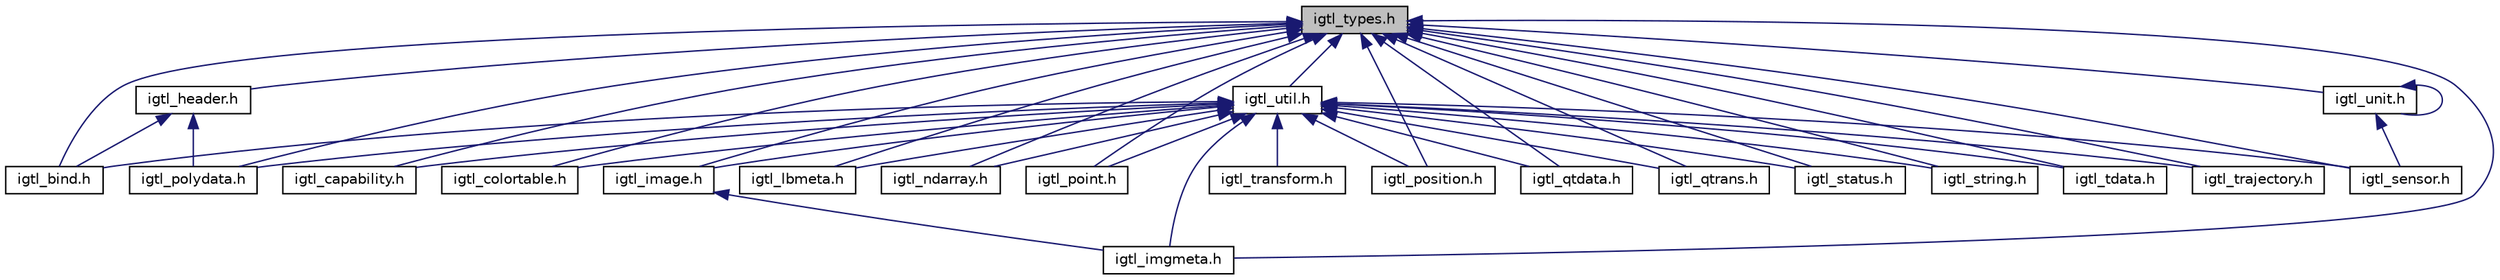 digraph "igtl_types.h"
{
  edge [fontname="Helvetica",fontsize="10",labelfontname="Helvetica",labelfontsize="10"];
  node [fontname="Helvetica",fontsize="10",shape=record];
  Node1 [label="igtl_types.h",height=0.2,width=0.4,color="black", fillcolor="grey75", style="filled", fontcolor="black"];
  Node1 -> Node2 [dir="back",color="midnightblue",fontsize="10",style="solid",fontname="Helvetica"];
  Node2 [label="igtl_header.h",height=0.2,width=0.4,color="black", fillcolor="white", style="filled",URL="$igtl__header_8h.html"];
  Node2 -> Node3 [dir="back",color="midnightblue",fontsize="10",style="solid",fontname="Helvetica"];
  Node3 [label="igtl_bind.h",height=0.2,width=0.4,color="black", fillcolor="white", style="filled",URL="$igtl__bind_8h.html"];
  Node2 -> Node4 [dir="back",color="midnightblue",fontsize="10",style="solid",fontname="Helvetica"];
  Node4 [label="igtl_polydata.h",height=0.2,width=0.4,color="black", fillcolor="white", style="filled",URL="$igtl__polydata_8h.html"];
  Node1 -> Node5 [dir="back",color="midnightblue",fontsize="10",style="solid",fontname="Helvetica"];
  Node5 [label="igtl_util.h",height=0.2,width=0.4,color="black", fillcolor="white", style="filled",URL="$igtl__util_8h.html"];
  Node5 -> Node3 [dir="back",color="midnightblue",fontsize="10",style="solid",fontname="Helvetica"];
  Node5 -> Node6 [dir="back",color="midnightblue",fontsize="10",style="solid",fontname="Helvetica"];
  Node6 [label="igtl_capability.h",height=0.2,width=0.4,color="black", fillcolor="white", style="filled",URL="$igtl__capability_8h.html"];
  Node5 -> Node7 [dir="back",color="midnightblue",fontsize="10",style="solid",fontname="Helvetica"];
  Node7 [label="igtl_colortable.h",height=0.2,width=0.4,color="black", fillcolor="white", style="filled",URL="$igtl__colortable_8h.html"];
  Node5 -> Node8 [dir="back",color="midnightblue",fontsize="10",style="solid",fontname="Helvetica"];
  Node8 [label="igtl_image.h",height=0.2,width=0.4,color="black", fillcolor="white", style="filled",URL="$igtl__image_8h.html"];
  Node8 -> Node9 [dir="back",color="midnightblue",fontsize="10",style="solid",fontname="Helvetica"];
  Node9 [label="igtl_imgmeta.h",height=0.2,width=0.4,color="black", fillcolor="white", style="filled",URL="$igtl__imgmeta_8h.html"];
  Node5 -> Node9 [dir="back",color="midnightblue",fontsize="10",style="solid",fontname="Helvetica"];
  Node5 -> Node10 [dir="back",color="midnightblue",fontsize="10",style="solid",fontname="Helvetica"];
  Node10 [label="igtl_lbmeta.h",height=0.2,width=0.4,color="black", fillcolor="white", style="filled",URL="$igtl__lbmeta_8h.html"];
  Node5 -> Node11 [dir="back",color="midnightblue",fontsize="10",style="solid",fontname="Helvetica"];
  Node11 [label="igtl_ndarray.h",height=0.2,width=0.4,color="black", fillcolor="white", style="filled",URL="$igtl__ndarray_8h.html"];
  Node5 -> Node12 [dir="back",color="midnightblue",fontsize="10",style="solid",fontname="Helvetica"];
  Node12 [label="igtl_point.h",height=0.2,width=0.4,color="black", fillcolor="white", style="filled",URL="$igtl__point_8h.html"];
  Node5 -> Node4 [dir="back",color="midnightblue",fontsize="10",style="solid",fontname="Helvetica"];
  Node5 -> Node13 [dir="back",color="midnightblue",fontsize="10",style="solid",fontname="Helvetica"];
  Node13 [label="igtl_position.h",height=0.2,width=0.4,color="black", fillcolor="white", style="filled",URL="$igtl__position_8h.html"];
  Node5 -> Node14 [dir="back",color="midnightblue",fontsize="10",style="solid",fontname="Helvetica"];
  Node14 [label="igtl_qtdata.h",height=0.2,width=0.4,color="black", fillcolor="white", style="filled",URL="$igtl__qtdata_8h.html"];
  Node5 -> Node15 [dir="back",color="midnightblue",fontsize="10",style="solid",fontname="Helvetica"];
  Node15 [label="igtl_qtrans.h",height=0.2,width=0.4,color="black", fillcolor="white", style="filled",URL="$igtl__qtrans_8h.html"];
  Node5 -> Node16 [dir="back",color="midnightblue",fontsize="10",style="solid",fontname="Helvetica"];
  Node16 [label="igtl_sensor.h",height=0.2,width=0.4,color="black", fillcolor="white", style="filled",URL="$igtl__sensor_8h.html"];
  Node5 -> Node17 [dir="back",color="midnightblue",fontsize="10",style="solid",fontname="Helvetica"];
  Node17 [label="igtl_status.h",height=0.2,width=0.4,color="black", fillcolor="white", style="filled",URL="$igtl__status_8h.html"];
  Node5 -> Node18 [dir="back",color="midnightblue",fontsize="10",style="solid",fontname="Helvetica"];
  Node18 [label="igtl_string.h",height=0.2,width=0.4,color="black", fillcolor="white", style="filled",URL="$igtl__string_8h.html"];
  Node5 -> Node19 [dir="back",color="midnightblue",fontsize="10",style="solid",fontname="Helvetica"];
  Node19 [label="igtl_tdata.h",height=0.2,width=0.4,color="black", fillcolor="white", style="filled",URL="$igtl__tdata_8h.html"];
  Node5 -> Node20 [dir="back",color="midnightblue",fontsize="10",style="solid",fontname="Helvetica"];
  Node20 [label="igtl_trajectory.h",height=0.2,width=0.4,color="black", fillcolor="white", style="filled",URL="$igtl__trajectory_8h.html"];
  Node5 -> Node21 [dir="back",color="midnightblue",fontsize="10",style="solid",fontname="Helvetica"];
  Node21 [label="igtl_transform.h",height=0.2,width=0.4,color="black", fillcolor="white", style="filled",URL="$igtl__transform_8h.html"];
  Node1 -> Node3 [dir="back",color="midnightblue",fontsize="10",style="solid",fontname="Helvetica"];
  Node1 -> Node6 [dir="back",color="midnightblue",fontsize="10",style="solid",fontname="Helvetica"];
  Node1 -> Node7 [dir="back",color="midnightblue",fontsize="10",style="solid",fontname="Helvetica"];
  Node1 -> Node8 [dir="back",color="midnightblue",fontsize="10",style="solid",fontname="Helvetica"];
  Node1 -> Node9 [dir="back",color="midnightblue",fontsize="10",style="solid",fontname="Helvetica"];
  Node1 -> Node10 [dir="back",color="midnightblue",fontsize="10",style="solid",fontname="Helvetica"];
  Node1 -> Node11 [dir="back",color="midnightblue",fontsize="10",style="solid",fontname="Helvetica"];
  Node1 -> Node12 [dir="back",color="midnightblue",fontsize="10",style="solid",fontname="Helvetica"];
  Node1 -> Node4 [dir="back",color="midnightblue",fontsize="10",style="solid",fontname="Helvetica"];
  Node1 -> Node13 [dir="back",color="midnightblue",fontsize="10",style="solid",fontname="Helvetica"];
  Node1 -> Node14 [dir="back",color="midnightblue",fontsize="10",style="solid",fontname="Helvetica"];
  Node1 -> Node15 [dir="back",color="midnightblue",fontsize="10",style="solid",fontname="Helvetica"];
  Node1 -> Node16 [dir="back",color="midnightblue",fontsize="10",style="solid",fontname="Helvetica"];
  Node1 -> Node22 [dir="back",color="midnightblue",fontsize="10",style="solid",fontname="Helvetica"];
  Node22 [label="igtl_unit.h",height=0.2,width=0.4,color="black", fillcolor="white", style="filled",URL="$igtl__unit_8h.html"];
  Node22 -> Node16 [dir="back",color="midnightblue",fontsize="10",style="solid",fontname="Helvetica"];
  Node22 -> Node22 [dir="back",color="midnightblue",fontsize="10",style="solid",fontname="Helvetica"];
  Node1 -> Node17 [dir="back",color="midnightblue",fontsize="10",style="solid",fontname="Helvetica"];
  Node1 -> Node18 [dir="back",color="midnightblue",fontsize="10",style="solid",fontname="Helvetica"];
  Node1 -> Node19 [dir="back",color="midnightblue",fontsize="10",style="solid",fontname="Helvetica"];
  Node1 -> Node20 [dir="back",color="midnightblue",fontsize="10",style="solid",fontname="Helvetica"];
}
